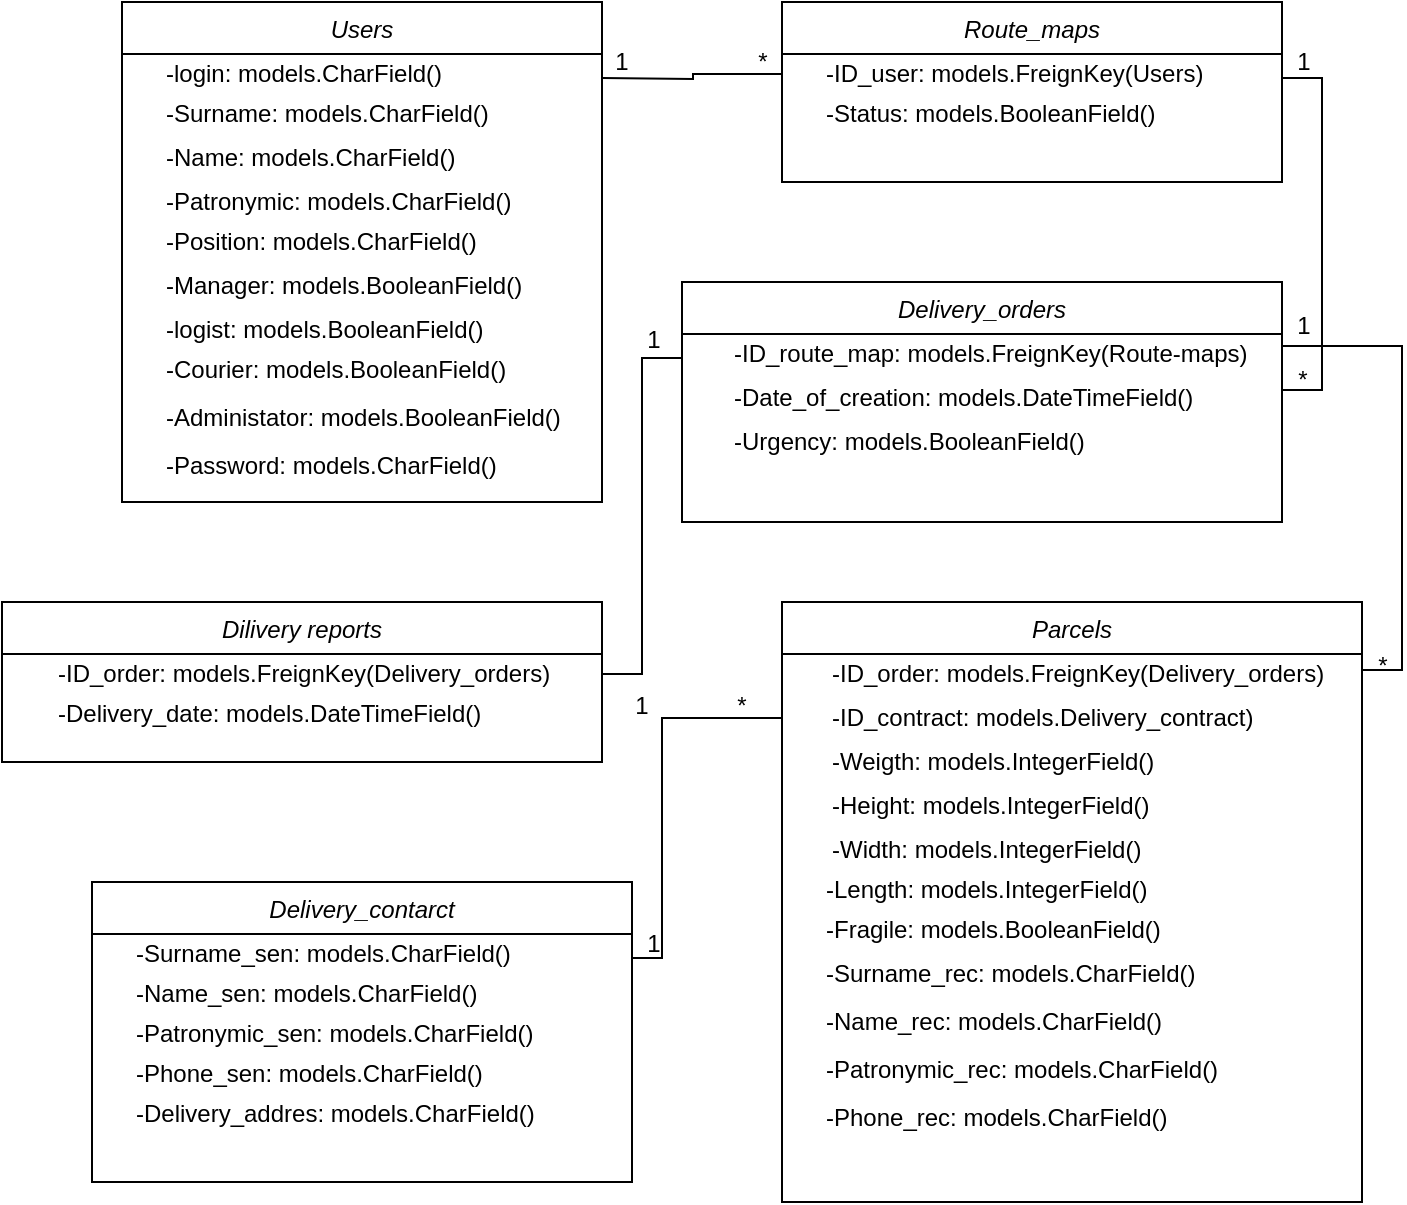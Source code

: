 <mxfile version="13.7.3" type="device"><diagram id="1WqQbCkuJ-TtJrcGDlxy" name="Страница 1"><mxGraphModel dx="780" dy="1173" grid="1" gridSize="10" guides="1" tooltips="1" connect="1" arrows="1" fold="1" page="1" pageScale="1" pageWidth="827" pageHeight="1169" math="0" shadow="0"><root><mxCell id="0"/><mxCell id="1" parent="0"/><mxCell id="WKfONwD25qAhMX3vJZG9-151" style="edgeStyle=orthogonalEdgeStyle;rounded=0;orthogonalLoop=1;jettySize=auto;html=1;entryX=0;entryY=0.5;entryDx=0;entryDy=0;endArrow=none;endFill=0;exitX=1;exitY=0.5;exitDx=0;exitDy=0;" edge="1" parent="1" target="WKfONwD25qAhMX3vJZG9-159"><mxGeometry relative="1" as="geometry"><mxPoint x="410" y="148" as="sourcePoint"/></mxGeometry></mxCell><mxCell id="WKfONwD25qAhMX3vJZG9-152" value="1" style="text;html=1;strokeColor=none;fillColor=none;align=center;verticalAlign=middle;whiteSpace=wrap;rounded=0;" vertex="1" parent="1"><mxGeometry x="400" y="130" width="40" height="20" as="geometry"/></mxCell><mxCell id="WKfONwD25qAhMX3vJZG9-153" value="*" style="text;html=1;align=center;verticalAlign=middle;resizable=0;points=[];autosize=1;" vertex="1" parent="1"><mxGeometry x="480" y="130" width="20" height="20" as="geometry"/></mxCell><mxCell id="WKfONwD25qAhMX3vJZG9-154" value="Route_maps" style="swimlane;fontStyle=2;align=center;verticalAlign=top;childLayout=stackLayout;horizontal=1;startSize=26;horizontalStack=0;resizeParent=1;resizeLast=0;collapsible=1;marginBottom=0;rounded=0;shadow=0;strokeWidth=1;" vertex="1" parent="1"><mxGeometry x="500" y="110" width="250" height="90" as="geometry"><mxRectangle x="230" y="140" width="160" height="26" as="alternateBounds"/></mxGeometry></mxCell><mxCell id="WKfONwD25qAhMX3vJZG9-155" value="" style="shape=table;html=1;whiteSpace=wrap;startSize=0;container=1;collapsible=0;childLayout=tableLayout;fillColor=none;align=left;strokeColor=none;" vertex="1" parent="WKfONwD25qAhMX3vJZG9-154"><mxGeometry y="26" width="250" height="40" as="geometry"/></mxCell><mxCell id="WKfONwD25qAhMX3vJZG9-159" value="" style="shape=partialRectangle;html=1;whiteSpace=wrap;collapsible=0;dropTarget=0;pointerEvents=0;fillColor=none;top=0;left=0;bottom=0;right=0;points=[[0,0.5],[1,0.5]];portConstraint=eastwest;" vertex="1" parent="WKfONwD25qAhMX3vJZG9-155"><mxGeometry width="250" height="20" as="geometry"/></mxCell><mxCell id="WKfONwD25qAhMX3vJZG9-160" value="" style="shape=partialRectangle;html=1;whiteSpace=wrap;connectable=0;overflow=hidden;fillColor=none;top=0;left=0;bottom=0;right=0;align=center;" vertex="1" parent="WKfONwD25qAhMX3vJZG9-159"><mxGeometry width="20" height="20" as="geometry"/></mxCell><mxCell id="WKfONwD25qAhMX3vJZG9-161" value="-ID_user: models.FreignKey(Users)" style="shape=partialRectangle;html=1;whiteSpace=wrap;connectable=0;overflow=hidden;fillColor=none;top=0;left=0;bottom=0;right=0;align=left;" vertex="1" parent="WKfONwD25qAhMX3vJZG9-159"><mxGeometry x="20" width="230" height="20" as="geometry"/></mxCell><mxCell id="WKfONwD25qAhMX3vJZG9-162" value="" style="shape=partialRectangle;html=1;whiteSpace=wrap;collapsible=0;dropTarget=0;pointerEvents=0;fillColor=none;top=0;left=0;bottom=0;right=0;points=[[0,0.5],[1,0.5]];portConstraint=eastwest;" vertex="1" parent="WKfONwD25qAhMX3vJZG9-155"><mxGeometry y="20" width="250" height="20" as="geometry"/></mxCell><mxCell id="WKfONwD25qAhMX3vJZG9-163" value="" style="shape=partialRectangle;html=1;whiteSpace=wrap;connectable=0;overflow=hidden;fillColor=none;top=0;left=0;bottom=0;right=0;" vertex="1" parent="WKfONwD25qAhMX3vJZG9-162"><mxGeometry width="20" height="20" as="geometry"/></mxCell><mxCell id="WKfONwD25qAhMX3vJZG9-164" value="-Status: models.BooleanField()" style="shape=partialRectangle;html=1;whiteSpace=wrap;connectable=0;overflow=hidden;fillColor=none;top=0;left=0;bottom=0;right=0;align=left;" vertex="1" parent="WKfONwD25qAhMX3vJZG9-162"><mxGeometry x="20" width="230" height="20" as="geometry"/></mxCell><mxCell id="WKfONwD25qAhMX3vJZG9-165" style="edgeStyle=orthogonalEdgeStyle;rounded=0;orthogonalLoop=1;jettySize=auto;html=1;entryX=1;entryY=0.5;entryDx=0;entryDy=0;endArrow=none;endFill=0;exitX=1;exitY=0.5;exitDx=0;exitDy=0;" edge="1" parent="1" source="WKfONwD25qAhMX3vJZG9-263"><mxGeometry relative="1" as="geometry"><mxPoint x="420" y="158" as="sourcePoint"/><mxPoint x="750" y="148" as="targetPoint"/><Array as="points"><mxPoint x="770" y="304"/><mxPoint x="770" y="148"/></Array></mxGeometry></mxCell><mxCell id="WKfONwD25qAhMX3vJZG9-166" value="1" style="text;html=1;strokeColor=none;fillColor=none;align=center;verticalAlign=middle;whiteSpace=wrap;rounded=0;" vertex="1" parent="1"><mxGeometry x="741" y="130" width="40" height="20" as="geometry"/></mxCell><mxCell id="WKfONwD25qAhMX3vJZG9-167" value="*" style="text;html=1;align=center;verticalAlign=middle;resizable=0;points=[];autosize=1;" vertex="1" parent="1"><mxGeometry x="750" y="289" width="20" height="20" as="geometry"/></mxCell><mxCell id="WKfONwD25qAhMX3vJZG9-168" value="Users" style="swimlane;fontStyle=2;align=center;verticalAlign=top;childLayout=stackLayout;horizontal=1;startSize=26;horizontalStack=0;resizeParent=1;resizeLast=0;collapsible=1;marginBottom=0;rounded=0;shadow=0;strokeWidth=1;" vertex="1" parent="1"><mxGeometry x="170" y="110" width="240" height="250" as="geometry"><mxRectangle x="230" y="140" width="160" height="26" as="alternateBounds"/></mxGeometry></mxCell><mxCell id="WKfONwD25qAhMX3vJZG9-169" value="" style="shape=table;html=1;whiteSpace=wrap;startSize=0;container=1;collapsible=0;childLayout=tableLayout;fillColor=none;align=left;strokeColor=none;" vertex="1" parent="WKfONwD25qAhMX3vJZG9-168"><mxGeometry y="26" width="240" height="40" as="geometry"/></mxCell><mxCell id="WKfONwD25qAhMX3vJZG9-173" value="" style="shape=partialRectangle;html=1;whiteSpace=wrap;collapsible=0;dropTarget=0;pointerEvents=0;fillColor=none;top=0;left=0;bottom=0;right=0;points=[[0,0.5],[1,0.5]];portConstraint=eastwest;" vertex="1" parent="WKfONwD25qAhMX3vJZG9-169"><mxGeometry width="240" height="20" as="geometry"/></mxCell><mxCell id="WKfONwD25qAhMX3vJZG9-174" value="" style="shape=partialRectangle;html=1;whiteSpace=wrap;connectable=0;overflow=hidden;fillColor=none;top=0;left=0;bottom=0;right=0;" vertex="1" parent="WKfONwD25qAhMX3vJZG9-173"><mxGeometry width="20" height="20" as="geometry"/></mxCell><mxCell id="WKfONwD25qAhMX3vJZG9-175" value="-login: models.CharField()" style="shape=partialRectangle;html=1;whiteSpace=wrap;connectable=0;overflow=hidden;fillColor=none;top=0;left=0;bottom=0;right=0;align=left;" vertex="1" parent="WKfONwD25qAhMX3vJZG9-173"><mxGeometry x="20" width="220" height="20" as="geometry"/></mxCell><mxCell id="WKfONwD25qAhMX3vJZG9-176" value="" style="shape=partialRectangle;html=1;whiteSpace=wrap;collapsible=0;dropTarget=0;pointerEvents=0;fillColor=none;top=0;left=0;bottom=0;right=0;points=[[0,0.5],[1,0.5]];portConstraint=eastwest;" vertex="1" parent="WKfONwD25qAhMX3vJZG9-169"><mxGeometry y="20" width="240" height="20" as="geometry"/></mxCell><mxCell id="WKfONwD25qAhMX3vJZG9-177" value="" style="shape=partialRectangle;html=1;whiteSpace=wrap;connectable=0;overflow=hidden;fillColor=none;top=0;left=0;bottom=0;right=0;" vertex="1" parent="WKfONwD25qAhMX3vJZG9-176"><mxGeometry width="20" height="20" as="geometry"/></mxCell><mxCell id="WKfONwD25qAhMX3vJZG9-178" value="-Surname: models.CharField()" style="shape=partialRectangle;html=1;whiteSpace=wrap;connectable=0;overflow=hidden;fillColor=none;top=0;left=0;bottom=0;right=0;align=left;" vertex="1" parent="WKfONwD25qAhMX3vJZG9-176"><mxGeometry x="20" width="220" height="20" as="geometry"/></mxCell><mxCell id="WKfONwD25qAhMX3vJZG9-179" value="" style="shape=table;html=1;whiteSpace=wrap;startSize=0;container=1;collapsible=0;childLayout=tableLayout;fillColor=none;align=left;strokeColor=none;" vertex="1" parent="WKfONwD25qAhMX3vJZG9-168"><mxGeometry y="66" width="240" height="64" as="geometry"/></mxCell><mxCell id="WKfONwD25qAhMX3vJZG9-180" value="" style="shape=partialRectangle;html=1;whiteSpace=wrap;collapsible=0;dropTarget=0;pointerEvents=0;fillColor=none;top=0;left=0;bottom=0;right=0;points=[[0,0.5],[1,0.5]];portConstraint=eastwest;" vertex="1" parent="WKfONwD25qAhMX3vJZG9-179"><mxGeometry width="240" height="24" as="geometry"/></mxCell><mxCell id="WKfONwD25qAhMX3vJZG9-181" value="" style="shape=partialRectangle;html=1;whiteSpace=wrap;connectable=0;overflow=hidden;fillColor=none;top=0;left=0;bottom=0;right=0;align=left;" vertex="1" parent="WKfONwD25qAhMX3vJZG9-180"><mxGeometry width="20" height="24" as="geometry"/></mxCell><mxCell id="WKfONwD25qAhMX3vJZG9-182" value="-Name: models.CharField()" style="shape=partialRectangle;html=1;whiteSpace=wrap;connectable=0;overflow=hidden;fillColor=none;top=0;left=0;bottom=0;right=0;align=left;" vertex="1" parent="WKfONwD25qAhMX3vJZG9-180"><mxGeometry x="20" width="220" height="24" as="geometry"/></mxCell><mxCell id="WKfONwD25qAhMX3vJZG9-183" value="" style="shape=partialRectangle;html=1;whiteSpace=wrap;collapsible=0;dropTarget=0;pointerEvents=0;fillColor=none;top=0;left=0;bottom=0;right=0;points=[[0,0.5],[1,0.5]];portConstraint=eastwest;" vertex="1" parent="WKfONwD25qAhMX3vJZG9-179"><mxGeometry y="24" width="240" height="20" as="geometry"/></mxCell><mxCell id="WKfONwD25qAhMX3vJZG9-184" value="" style="shape=partialRectangle;html=1;whiteSpace=wrap;connectable=0;overflow=hidden;fillColor=none;top=0;left=0;bottom=0;right=0;" vertex="1" parent="WKfONwD25qAhMX3vJZG9-183"><mxGeometry width="20" height="20" as="geometry"/></mxCell><mxCell id="WKfONwD25qAhMX3vJZG9-185" value="-Patronymic: models.CharField()" style="shape=partialRectangle;html=1;whiteSpace=wrap;connectable=0;overflow=hidden;fillColor=none;top=0;left=0;bottom=0;right=0;align=left;" vertex="1" parent="WKfONwD25qAhMX3vJZG9-183"><mxGeometry x="20" width="220" height="20" as="geometry"/></mxCell><mxCell id="WKfONwD25qAhMX3vJZG9-186" value="" style="shape=partialRectangle;html=1;whiteSpace=wrap;collapsible=0;dropTarget=0;pointerEvents=0;fillColor=none;top=0;left=0;bottom=0;right=0;points=[[0,0.5],[1,0.5]];portConstraint=eastwest;" vertex="1" parent="WKfONwD25qAhMX3vJZG9-179"><mxGeometry y="44" width="240" height="20" as="geometry"/></mxCell><mxCell id="WKfONwD25qAhMX3vJZG9-187" value="" style="shape=partialRectangle;html=1;whiteSpace=wrap;connectable=0;overflow=hidden;fillColor=none;top=0;left=0;bottom=0;right=0;" vertex="1" parent="WKfONwD25qAhMX3vJZG9-186"><mxGeometry width="20" height="20" as="geometry"/></mxCell><mxCell id="WKfONwD25qAhMX3vJZG9-188" value="-Position: models.CharField()" style="shape=partialRectangle;html=1;whiteSpace=wrap;connectable=0;overflow=hidden;fillColor=none;top=0;left=0;bottom=0;right=0;align=left;" vertex="1" parent="WKfONwD25qAhMX3vJZG9-186"><mxGeometry x="20" width="220" height="20" as="geometry"/></mxCell><mxCell id="WKfONwD25qAhMX3vJZG9-189" value="" style="shape=table;html=1;whiteSpace=wrap;startSize=0;container=1;collapsible=0;childLayout=tableLayout;fillColor=none;align=left;strokeColor=none;" vertex="1" parent="WKfONwD25qAhMX3vJZG9-168"><mxGeometry y="130" width="240" height="64" as="geometry"/></mxCell><mxCell id="WKfONwD25qAhMX3vJZG9-190" value="" style="shape=partialRectangle;html=1;whiteSpace=wrap;collapsible=0;dropTarget=0;pointerEvents=0;fillColor=none;top=0;left=0;bottom=0;right=0;points=[[0,0.5],[1,0.5]];portConstraint=eastwest;" vertex="1" parent="WKfONwD25qAhMX3vJZG9-189"><mxGeometry width="240" height="24" as="geometry"/></mxCell><mxCell id="WKfONwD25qAhMX3vJZG9-191" value="" style="shape=partialRectangle;html=1;whiteSpace=wrap;connectable=0;overflow=hidden;fillColor=none;top=0;left=0;bottom=0;right=0;align=left;" vertex="1" parent="WKfONwD25qAhMX3vJZG9-190"><mxGeometry width="20" height="24" as="geometry"/></mxCell><mxCell id="WKfONwD25qAhMX3vJZG9-192" value="-Manager: models.BooleanField()" style="shape=partialRectangle;html=1;whiteSpace=wrap;connectable=0;overflow=hidden;fillColor=none;top=0;left=0;bottom=0;right=0;align=left;" vertex="1" parent="WKfONwD25qAhMX3vJZG9-190"><mxGeometry x="20" width="220" height="24" as="geometry"/></mxCell><mxCell id="WKfONwD25qAhMX3vJZG9-193" value="" style="shape=partialRectangle;html=1;whiteSpace=wrap;collapsible=0;dropTarget=0;pointerEvents=0;fillColor=none;top=0;left=0;bottom=0;right=0;points=[[0,0.5],[1,0.5]];portConstraint=eastwest;" vertex="1" parent="WKfONwD25qAhMX3vJZG9-189"><mxGeometry y="24" width="240" height="20" as="geometry"/></mxCell><mxCell id="WKfONwD25qAhMX3vJZG9-194" value="" style="shape=partialRectangle;html=1;whiteSpace=wrap;connectable=0;overflow=hidden;fillColor=none;top=0;left=0;bottom=0;right=0;" vertex="1" parent="WKfONwD25qAhMX3vJZG9-193"><mxGeometry width="20" height="20" as="geometry"/></mxCell><mxCell id="WKfONwD25qAhMX3vJZG9-195" value="-logist: models.BooleanField()" style="shape=partialRectangle;html=1;whiteSpace=wrap;connectable=0;overflow=hidden;fillColor=none;top=0;left=0;bottom=0;right=0;align=left;" vertex="1" parent="WKfONwD25qAhMX3vJZG9-193"><mxGeometry x="20" width="220" height="20" as="geometry"/></mxCell><mxCell id="WKfONwD25qAhMX3vJZG9-196" value="" style="shape=partialRectangle;html=1;whiteSpace=wrap;collapsible=0;dropTarget=0;pointerEvents=0;fillColor=none;top=0;left=0;bottom=0;right=0;points=[[0,0.5],[1,0.5]];portConstraint=eastwest;" vertex="1" parent="WKfONwD25qAhMX3vJZG9-189"><mxGeometry y="44" width="240" height="20" as="geometry"/></mxCell><mxCell id="WKfONwD25qAhMX3vJZG9-197" value="" style="shape=partialRectangle;html=1;whiteSpace=wrap;connectable=0;overflow=hidden;fillColor=none;top=0;left=0;bottom=0;right=0;" vertex="1" parent="WKfONwD25qAhMX3vJZG9-196"><mxGeometry width="20" height="20" as="geometry"/></mxCell><mxCell id="WKfONwD25qAhMX3vJZG9-198" value="-Courier: models.BooleanField()" style="shape=partialRectangle;html=1;whiteSpace=wrap;connectable=0;overflow=hidden;fillColor=none;top=0;left=0;bottom=0;right=0;align=left;" vertex="1" parent="WKfONwD25qAhMX3vJZG9-196"><mxGeometry x="20" width="220" height="20" as="geometry"/></mxCell><mxCell id="WKfONwD25qAhMX3vJZG9-199" value="" style="shape=table;html=1;whiteSpace=wrap;startSize=0;container=1;collapsible=0;childLayout=tableLayout;fillColor=none;align=left;strokeColor=none;" vertex="1" parent="WKfONwD25qAhMX3vJZG9-168"><mxGeometry y="194" width="240" height="46" as="geometry"/></mxCell><mxCell id="WKfONwD25qAhMX3vJZG9-200" value="" style="shape=partialRectangle;html=1;whiteSpace=wrap;collapsible=0;dropTarget=0;pointerEvents=0;fillColor=none;top=0;left=0;bottom=0;right=0;points=[[0,0.5],[1,0.5]];portConstraint=eastwest;" vertex="1" parent="WKfONwD25qAhMX3vJZG9-199"><mxGeometry width="240" height="28" as="geometry"/></mxCell><mxCell id="WKfONwD25qAhMX3vJZG9-201" value="" style="shape=partialRectangle;html=1;whiteSpace=wrap;connectable=0;overflow=hidden;fillColor=none;top=0;left=0;bottom=0;right=0;align=left;" vertex="1" parent="WKfONwD25qAhMX3vJZG9-200"><mxGeometry width="20" height="28" as="geometry"/></mxCell><mxCell id="WKfONwD25qAhMX3vJZG9-202" value="-Administator: models.BooleanField()" style="shape=partialRectangle;html=1;whiteSpace=wrap;connectable=0;overflow=hidden;fillColor=none;top=0;left=0;bottom=0;right=0;align=left;" vertex="1" parent="WKfONwD25qAhMX3vJZG9-200"><mxGeometry x="20" width="220" height="28" as="geometry"/></mxCell><mxCell id="WKfONwD25qAhMX3vJZG9-203" value="" style="shape=partialRectangle;html=1;whiteSpace=wrap;collapsible=0;dropTarget=0;pointerEvents=0;fillColor=none;top=0;left=0;bottom=0;right=0;points=[[0,0.5],[1,0.5]];portConstraint=eastwest;" vertex="1" parent="WKfONwD25qAhMX3vJZG9-199"><mxGeometry y="28" width="240" height="18" as="geometry"/></mxCell><mxCell id="WKfONwD25qAhMX3vJZG9-204" value="" style="shape=partialRectangle;html=1;whiteSpace=wrap;connectable=0;overflow=hidden;fillColor=none;top=0;left=0;bottom=0;right=0;" vertex="1" parent="WKfONwD25qAhMX3vJZG9-203"><mxGeometry width="20" height="18" as="geometry"/></mxCell><mxCell id="WKfONwD25qAhMX3vJZG9-205" value="-Password: models.CharField()" style="shape=partialRectangle;html=1;whiteSpace=wrap;connectable=0;overflow=hidden;fillColor=none;top=0;left=0;bottom=0;right=0;align=left;" vertex="1" parent="WKfONwD25qAhMX3vJZG9-203"><mxGeometry x="20" width="220" height="18" as="geometry"/></mxCell><mxCell id="WKfONwD25qAhMX3vJZG9-206" value="Dilivery reports" style="swimlane;fontStyle=2;align=center;verticalAlign=top;childLayout=stackLayout;horizontal=1;startSize=26;horizontalStack=0;resizeParent=1;resizeLast=0;collapsible=1;marginBottom=0;rounded=0;shadow=0;strokeWidth=1;" vertex="1" parent="1"><mxGeometry x="110" y="410" width="300" height="80" as="geometry"><mxRectangle x="230" y="140" width="160" height="26" as="alternateBounds"/></mxGeometry></mxCell><mxCell id="WKfONwD25qAhMX3vJZG9-207" value="" style="shape=table;html=1;whiteSpace=wrap;startSize=0;container=1;collapsible=0;childLayout=tableLayout;fillColor=none;align=left;strokeColor=none;" vertex="1" parent="WKfONwD25qAhMX3vJZG9-206"><mxGeometry y="26" width="300" height="40" as="geometry"/></mxCell><mxCell id="WKfONwD25qAhMX3vJZG9-211" value="" style="shape=partialRectangle;html=1;whiteSpace=wrap;collapsible=0;dropTarget=0;pointerEvents=0;fillColor=none;top=0;left=0;bottom=0;right=0;points=[[0,0.5],[1,0.5]];portConstraint=eastwest;" vertex="1" parent="WKfONwD25qAhMX3vJZG9-207"><mxGeometry width="300" height="20" as="geometry"/></mxCell><mxCell id="WKfONwD25qAhMX3vJZG9-212" value="" style="shape=partialRectangle;html=1;whiteSpace=wrap;connectable=0;overflow=hidden;fillColor=none;top=0;left=0;bottom=0;right=0;align=center;" vertex="1" parent="WKfONwD25qAhMX3vJZG9-211"><mxGeometry width="26" height="20" as="geometry"/></mxCell><mxCell id="WKfONwD25qAhMX3vJZG9-213" value="-ID_order: models.FreignKey(Delivery_orders)" style="shape=partialRectangle;html=1;whiteSpace=wrap;connectable=0;overflow=hidden;fillColor=none;top=0;left=0;bottom=0;right=0;align=left;" vertex="1" parent="WKfONwD25qAhMX3vJZG9-211"><mxGeometry x="26" width="274" height="20" as="geometry"/></mxCell><mxCell id="WKfONwD25qAhMX3vJZG9-214" value="" style="shape=partialRectangle;html=1;whiteSpace=wrap;collapsible=0;dropTarget=0;pointerEvents=0;fillColor=none;top=0;left=0;bottom=0;right=0;points=[[0,0.5],[1,0.5]];portConstraint=eastwest;" vertex="1" parent="WKfONwD25qAhMX3vJZG9-207"><mxGeometry y="20" width="300" height="20" as="geometry"/></mxCell><mxCell id="WKfONwD25qAhMX3vJZG9-215" value="" style="shape=partialRectangle;html=1;whiteSpace=wrap;connectable=0;overflow=hidden;fillColor=none;top=0;left=0;bottom=0;right=0;" vertex="1" parent="WKfONwD25qAhMX3vJZG9-214"><mxGeometry width="26" height="20" as="geometry"/></mxCell><mxCell id="WKfONwD25qAhMX3vJZG9-216" value="-Delivery_date: models.DateTimeField()" style="shape=partialRectangle;html=1;whiteSpace=wrap;connectable=0;overflow=hidden;fillColor=none;top=0;left=0;bottom=0;right=0;align=left;" vertex="1" parent="WKfONwD25qAhMX3vJZG9-214"><mxGeometry x="26" width="274" height="20" as="geometry"/></mxCell><mxCell id="WKfONwD25qAhMX3vJZG9-217" style="edgeStyle=orthogonalEdgeStyle;rounded=0;orthogonalLoop=1;jettySize=auto;html=1;entryX=0;entryY=0.5;entryDx=0;entryDy=0;endArrow=none;endFill=0;exitX=1;exitY=0.5;exitDx=0;exitDy=0;" edge="1" parent="1" source="WKfONwD25qAhMX3vJZG9-211" target="WKfONwD25qAhMX3vJZG9-263"><mxGeometry relative="1" as="geometry"><mxPoint x="420" y="158" as="sourcePoint"/><mxPoint x="500" y="288" as="targetPoint"/><Array as="points"><mxPoint x="430" y="446"/><mxPoint x="430" y="288"/><mxPoint x="450" y="288"/></Array></mxGeometry></mxCell><mxCell id="WKfONwD25qAhMX3vJZG9-218" value="1" style="text;html=1;strokeColor=none;fillColor=none;align=center;verticalAlign=middle;whiteSpace=wrap;rounded=0;" vertex="1" parent="1"><mxGeometry x="410" y="452" width="40" height="20" as="geometry"/></mxCell><mxCell id="WKfONwD25qAhMX3vJZG9-219" value="*" style="text;html=1;strokeColor=none;fillColor=none;align=center;verticalAlign=middle;whiteSpace=wrap;rounded=0;" vertex="1" parent="1"><mxGeometry x="460" y="452" width="40" height="20" as="geometry"/></mxCell><mxCell id="WKfONwD25qAhMX3vJZG9-220" value="Parcels" style="swimlane;fontStyle=2;align=center;verticalAlign=top;childLayout=stackLayout;horizontal=1;startSize=26;horizontalStack=0;resizeParent=1;resizeLast=0;collapsible=1;marginBottom=0;rounded=0;shadow=0;strokeWidth=1;" vertex="1" parent="1"><mxGeometry x="500" y="410" width="290" height="300" as="geometry"><mxRectangle x="230" y="140" width="160" height="26" as="alternateBounds"/></mxGeometry></mxCell><mxCell id="WKfONwD25qAhMX3vJZG9-221" value="" style="shape=table;html=1;whiteSpace=wrap;startSize=0;container=1;collapsible=0;childLayout=tableLayout;fillColor=none;align=left;strokeColor=none;" vertex="1" parent="WKfONwD25qAhMX3vJZG9-220"><mxGeometry y="26" width="290" height="108" as="geometry"/></mxCell><mxCell id="WKfONwD25qAhMX3vJZG9-225" value="" style="shape=partialRectangle;html=1;whiteSpace=wrap;collapsible=0;dropTarget=0;pointerEvents=0;fillColor=none;top=0;left=0;bottom=0;right=0;points=[[0,0.5],[1,0.5]];portConstraint=eastwest;" vertex="1" parent="WKfONwD25qAhMX3vJZG9-221"><mxGeometry width="290" height="20" as="geometry"/></mxCell><mxCell id="WKfONwD25qAhMX3vJZG9-226" value="" style="shape=partialRectangle;html=1;whiteSpace=wrap;connectable=0;overflow=hidden;fillColor=none;top=0;left=0;bottom=0;right=0;align=center;" vertex="1" parent="WKfONwD25qAhMX3vJZG9-225"><mxGeometry width="23" height="20" as="geometry"/></mxCell><mxCell id="WKfONwD25qAhMX3vJZG9-227" value="-ID_order: models.FreignKey(Delivery_orders)" style="shape=partialRectangle;html=1;whiteSpace=wrap;connectable=0;overflow=hidden;fillColor=none;top=0;left=0;bottom=0;right=0;align=left;" vertex="1" parent="WKfONwD25qAhMX3vJZG9-225"><mxGeometry x="23" width="267" height="20" as="geometry"/></mxCell><mxCell id="WKfONwD25qAhMX3vJZG9-228" value="" style="shape=partialRectangle;html=1;whiteSpace=wrap;collapsible=0;dropTarget=0;pointerEvents=0;fillColor=none;top=0;left=0;bottom=0;right=0;points=[[0,0.5],[1,0.5]];portConstraint=eastwest;" vertex="1" parent="WKfONwD25qAhMX3vJZG9-221"><mxGeometry y="20" width="290" height="24" as="geometry"/></mxCell><mxCell id="WKfONwD25qAhMX3vJZG9-229" value="" style="shape=partialRectangle;html=1;whiteSpace=wrap;connectable=0;overflow=hidden;fillColor=none;top=0;left=0;bottom=0;right=0;align=center;" vertex="1" parent="WKfONwD25qAhMX3vJZG9-228"><mxGeometry width="23" height="24" as="geometry"/></mxCell><mxCell id="WKfONwD25qAhMX3vJZG9-230" value="-ID_contract: models.Delivery_contract)" style="shape=partialRectangle;html=1;whiteSpace=wrap;connectable=0;overflow=hidden;fillColor=none;top=0;left=0;bottom=0;right=0;align=left;" vertex="1" parent="WKfONwD25qAhMX3vJZG9-228"><mxGeometry x="23" width="267" height="24" as="geometry"/></mxCell><mxCell id="WKfONwD25qAhMX3vJZG9-231" value="" style="shape=partialRectangle;html=1;whiteSpace=wrap;collapsible=0;dropTarget=0;pointerEvents=0;fillColor=none;top=0;left=0;bottom=0;right=0;points=[[0,0.5],[1,0.5]];portConstraint=eastwest;" vertex="1" parent="WKfONwD25qAhMX3vJZG9-221"><mxGeometry y="44" width="290" height="20" as="geometry"/></mxCell><mxCell id="WKfONwD25qAhMX3vJZG9-232" value="" style="shape=partialRectangle;html=1;whiteSpace=wrap;connectable=0;overflow=hidden;fillColor=none;top=0;left=0;bottom=0;right=0;align=left;" vertex="1" parent="WKfONwD25qAhMX3vJZG9-231"><mxGeometry width="23" height="20" as="geometry"/></mxCell><mxCell id="WKfONwD25qAhMX3vJZG9-233" value="-Weigth: models.IntegerField()" style="shape=partialRectangle;html=1;whiteSpace=wrap;connectable=0;overflow=hidden;fillColor=none;top=0;left=0;bottom=0;right=0;align=left;" vertex="1" parent="WKfONwD25qAhMX3vJZG9-231"><mxGeometry x="23" width="267" height="20" as="geometry"/></mxCell><mxCell id="WKfONwD25qAhMX3vJZG9-234" value="" style="shape=partialRectangle;html=1;whiteSpace=wrap;collapsible=0;dropTarget=0;pointerEvents=0;fillColor=none;top=0;left=0;bottom=0;right=0;points=[[0,0.5],[1,0.5]];portConstraint=eastwest;" vertex="1" parent="WKfONwD25qAhMX3vJZG9-221"><mxGeometry y="64" width="290" height="24" as="geometry"/></mxCell><mxCell id="WKfONwD25qAhMX3vJZG9-235" value="" style="shape=partialRectangle;html=1;whiteSpace=wrap;connectable=0;overflow=hidden;fillColor=none;top=0;left=0;bottom=0;right=0;align=left;" vertex="1" parent="WKfONwD25qAhMX3vJZG9-234"><mxGeometry width="23" height="24" as="geometry"/></mxCell><mxCell id="WKfONwD25qAhMX3vJZG9-236" value="-Height: models.IntegerField()" style="shape=partialRectangle;html=1;whiteSpace=wrap;connectable=0;overflow=hidden;fillColor=none;top=0;left=0;bottom=0;right=0;align=left;" vertex="1" parent="WKfONwD25qAhMX3vJZG9-234"><mxGeometry x="23" width="267" height="24" as="geometry"/></mxCell><mxCell id="WKfONwD25qAhMX3vJZG9-237" value="" style="shape=partialRectangle;html=1;whiteSpace=wrap;collapsible=0;dropTarget=0;pointerEvents=0;fillColor=none;top=0;left=0;bottom=0;right=0;points=[[0,0.5],[1,0.5]];portConstraint=eastwest;" vertex="1" parent="WKfONwD25qAhMX3vJZG9-221"><mxGeometry y="88" width="290" height="20" as="geometry"/></mxCell><mxCell id="WKfONwD25qAhMX3vJZG9-238" value="" style="shape=partialRectangle;html=1;whiteSpace=wrap;connectable=0;overflow=hidden;fillColor=none;top=0;left=0;bottom=0;right=0;" vertex="1" parent="WKfONwD25qAhMX3vJZG9-237"><mxGeometry width="23" height="20" as="geometry"/></mxCell><mxCell id="WKfONwD25qAhMX3vJZG9-239" value="-Width: models.IntegerField()" style="shape=partialRectangle;html=1;whiteSpace=wrap;connectable=0;overflow=hidden;fillColor=none;top=0;left=0;bottom=0;right=0;align=left;" vertex="1" parent="WKfONwD25qAhMX3vJZG9-237"><mxGeometry x="23" width="267" height="20" as="geometry"/></mxCell><mxCell id="WKfONwD25qAhMX3vJZG9-240" value="" style="shape=partialRectangle;html=1;whiteSpace=wrap;collapsible=0;dropTarget=0;pointerEvents=0;fillColor=none;top=0;left=0;bottom=0;right=0;points=[[0,0.5],[1,0.5]];portConstraint=eastwest;" vertex="1" parent="WKfONwD25qAhMX3vJZG9-220"><mxGeometry y="134" width="290" height="20" as="geometry"/></mxCell><mxCell id="WKfONwD25qAhMX3vJZG9-241" value="" style="shape=partialRectangle;html=1;whiteSpace=wrap;connectable=0;overflow=hidden;fillColor=none;top=0;left=0;bottom=0;right=0;" vertex="1" parent="WKfONwD25qAhMX3vJZG9-240"><mxGeometry width="77" height="20" as="geometry"/></mxCell><mxCell id="WKfONwD25qAhMX3vJZG9-242" value="-Length: models.IntegerField()" style="shape=partialRectangle;html=1;whiteSpace=wrap;connectable=0;overflow=hidden;fillColor=none;top=0;left=0;bottom=0;right=0;align=left;" vertex="1" parent="WKfONwD25qAhMX3vJZG9-240"><mxGeometry x="20" width="230" height="20" as="geometry"/></mxCell><mxCell id="WKfONwD25qAhMX3vJZG9-243" value="" style="shape=partialRectangle;html=1;whiteSpace=wrap;collapsible=0;dropTarget=0;pointerEvents=0;fillColor=none;top=0;left=0;bottom=0;right=0;points=[[0,0.5],[1,0.5]];portConstraint=eastwest;" vertex="1" parent="WKfONwD25qAhMX3vJZG9-220"><mxGeometry y="154" width="290" height="20" as="geometry"/></mxCell><mxCell id="WKfONwD25qAhMX3vJZG9-244" value="" style="shape=partialRectangle;html=1;whiteSpace=wrap;connectable=0;overflow=hidden;fillColor=none;top=0;left=0;bottom=0;right=0;" vertex="1" parent="WKfONwD25qAhMX3vJZG9-243"><mxGeometry width="77" height="20" as="geometry"/></mxCell><mxCell id="WKfONwD25qAhMX3vJZG9-245" value="-Fragile: models.BooleanField()" style="shape=partialRectangle;html=1;whiteSpace=wrap;connectable=0;overflow=hidden;fillColor=none;top=0;left=0;bottom=0;right=0;align=left;" vertex="1" parent="WKfONwD25qAhMX3vJZG9-243"><mxGeometry x="20" width="230" height="20" as="geometry"/></mxCell><mxCell id="WKfONwD25qAhMX3vJZG9-246" value="" style="shape=partialRectangle;html=1;whiteSpace=wrap;collapsible=0;dropTarget=0;pointerEvents=0;fillColor=none;top=0;left=0;bottom=0;right=0;points=[[0,0.5],[1,0.5]];portConstraint=eastwest;" vertex="1" parent="WKfONwD25qAhMX3vJZG9-220"><mxGeometry y="174" width="290" height="24" as="geometry"/></mxCell><mxCell id="WKfONwD25qAhMX3vJZG9-247" value="" style="shape=partialRectangle;html=1;whiteSpace=wrap;connectable=0;overflow=hidden;fillColor=none;top=0;left=0;bottom=0;right=0;align=left;" vertex="1" parent="WKfONwD25qAhMX3vJZG9-246"><mxGeometry width="77" height="24" as="geometry"/></mxCell><mxCell id="WKfONwD25qAhMX3vJZG9-248" value="-Surname_rec: models.CharField()" style="shape=partialRectangle;html=1;whiteSpace=wrap;connectable=0;overflow=hidden;fillColor=none;top=0;left=0;bottom=0;right=0;align=left;" vertex="1" parent="WKfONwD25qAhMX3vJZG9-246"><mxGeometry x="20" width="230" height="24" as="geometry"/></mxCell><mxCell id="WKfONwD25qAhMX3vJZG9-249" value="" style="shape=partialRectangle;html=1;whiteSpace=wrap;collapsible=0;dropTarget=0;pointerEvents=0;fillColor=none;top=0;left=0;bottom=0;right=0;points=[[0,0.5],[1,0.5]];portConstraint=eastwest;" vertex="1" parent="WKfONwD25qAhMX3vJZG9-220"><mxGeometry y="198" width="290" height="24" as="geometry"/></mxCell><mxCell id="WKfONwD25qAhMX3vJZG9-250" value="" style="shape=partialRectangle;html=1;whiteSpace=wrap;connectable=0;overflow=hidden;fillColor=none;top=0;left=0;bottom=0;right=0;align=left;" vertex="1" parent="WKfONwD25qAhMX3vJZG9-249"><mxGeometry width="77" height="24" as="geometry"/></mxCell><mxCell id="WKfONwD25qAhMX3vJZG9-251" value="-Name_rec: models.CharField()" style="shape=partialRectangle;html=1;whiteSpace=wrap;connectable=0;overflow=hidden;fillColor=none;top=0;left=0;bottom=0;right=0;align=left;" vertex="1" parent="WKfONwD25qAhMX3vJZG9-249"><mxGeometry x="20" width="230" height="24" as="geometry"/></mxCell><mxCell id="WKfONwD25qAhMX3vJZG9-252" value="" style="shape=partialRectangle;html=1;whiteSpace=wrap;collapsible=0;dropTarget=0;pointerEvents=0;fillColor=none;top=0;left=0;bottom=0;right=0;points=[[0,0.5],[1,0.5]];portConstraint=eastwest;" vertex="1" parent="WKfONwD25qAhMX3vJZG9-220"><mxGeometry y="222" width="290" height="24" as="geometry"/></mxCell><mxCell id="WKfONwD25qAhMX3vJZG9-253" value="" style="shape=partialRectangle;html=1;whiteSpace=wrap;connectable=0;overflow=hidden;fillColor=none;top=0;left=0;bottom=0;right=0;align=left;" vertex="1" parent="WKfONwD25qAhMX3vJZG9-252"><mxGeometry width="77" height="24" as="geometry"/></mxCell><mxCell id="WKfONwD25qAhMX3vJZG9-254" value="-Patronymic_rec: models.CharField()" style="shape=partialRectangle;html=1;whiteSpace=wrap;connectable=0;overflow=hidden;fillColor=none;top=0;left=0;bottom=0;right=0;align=left;" vertex="1" parent="WKfONwD25qAhMX3vJZG9-252"><mxGeometry x="20" width="230" height="24" as="geometry"/></mxCell><mxCell id="WKfONwD25qAhMX3vJZG9-255" value="" style="shape=partialRectangle;html=1;whiteSpace=wrap;collapsible=0;dropTarget=0;pointerEvents=0;fillColor=none;top=0;left=0;bottom=0;right=0;points=[[0,0.5],[1,0.5]];portConstraint=eastwest;" vertex="1" parent="WKfONwD25qAhMX3vJZG9-220"><mxGeometry y="246" width="290" height="24" as="geometry"/></mxCell><mxCell id="WKfONwD25qAhMX3vJZG9-256" value="" style="shape=partialRectangle;html=1;whiteSpace=wrap;connectable=0;overflow=hidden;fillColor=none;top=0;left=0;bottom=0;right=0;align=left;" vertex="1" parent="WKfONwD25qAhMX3vJZG9-255"><mxGeometry width="77" height="24" as="geometry"/></mxCell><mxCell id="WKfONwD25qAhMX3vJZG9-257" value="-Phone_rec: models.CharField()" style="shape=partialRectangle;html=1;whiteSpace=wrap;connectable=0;overflow=hidden;fillColor=none;top=0;left=0;bottom=0;right=0;align=left;" vertex="1" parent="WKfONwD25qAhMX3vJZG9-255"><mxGeometry x="20" width="230" height="24" as="geometry"/></mxCell><mxCell id="WKfONwD25qAhMX3vJZG9-258" value="Delivery_orders" style="swimlane;fontStyle=2;align=center;verticalAlign=top;childLayout=stackLayout;horizontal=1;startSize=26;horizontalStack=0;resizeParent=1;resizeLast=0;collapsible=1;marginBottom=0;rounded=0;shadow=0;strokeWidth=1;" vertex="1" parent="1"><mxGeometry x="450" y="250" width="300" height="120" as="geometry"><mxRectangle x="230" y="140" width="160" height="26" as="alternateBounds"/></mxGeometry></mxCell><mxCell id="WKfONwD25qAhMX3vJZG9-259" value="" style="shape=table;html=1;whiteSpace=wrap;startSize=0;container=1;collapsible=0;childLayout=tableLayout;fillColor=none;align=left;strokeColor=none;" vertex="1" parent="WKfONwD25qAhMX3vJZG9-258"><mxGeometry y="26" width="300" height="64" as="geometry"/></mxCell><mxCell id="WKfONwD25qAhMX3vJZG9-263" value="" style="shape=partialRectangle;html=1;whiteSpace=wrap;collapsible=0;dropTarget=0;pointerEvents=0;fillColor=none;top=0;left=0;bottom=0;right=0;points=[[0,0.5],[1,0.5]];portConstraint=eastwest;" vertex="1" parent="WKfONwD25qAhMX3vJZG9-259"><mxGeometry width="300" height="20" as="geometry"/></mxCell><mxCell id="WKfONwD25qAhMX3vJZG9-264" value="" style="shape=partialRectangle;html=1;whiteSpace=wrap;connectable=0;overflow=hidden;fillColor=none;top=0;left=0;bottom=0;right=0;align=center;" vertex="1" parent="WKfONwD25qAhMX3vJZG9-263"><mxGeometry width="24" height="20" as="geometry"/></mxCell><mxCell id="WKfONwD25qAhMX3vJZG9-265" value="-ID_route_map: models.FreignKey(Route-maps)" style="shape=partialRectangle;html=1;whiteSpace=wrap;connectable=0;overflow=hidden;fillColor=none;top=0;left=0;bottom=0;right=0;align=left;" vertex="1" parent="WKfONwD25qAhMX3vJZG9-263"><mxGeometry x="24" width="276" height="20" as="geometry"/></mxCell><mxCell id="WKfONwD25qAhMX3vJZG9-266" value="" style="shape=partialRectangle;html=1;whiteSpace=wrap;collapsible=0;dropTarget=0;pointerEvents=0;fillColor=none;top=0;left=0;bottom=0;right=0;points=[[0,0.5],[1,0.5]];portConstraint=eastwest;" vertex="1" parent="WKfONwD25qAhMX3vJZG9-259"><mxGeometry y="20" width="300" height="24" as="geometry"/></mxCell><mxCell id="WKfONwD25qAhMX3vJZG9-267" value="" style="shape=partialRectangle;html=1;whiteSpace=wrap;connectable=0;overflow=hidden;fillColor=none;top=0;left=0;bottom=0;right=0;align=left;" vertex="1" parent="WKfONwD25qAhMX3vJZG9-266"><mxGeometry width="24" height="24" as="geometry"/></mxCell><mxCell id="WKfONwD25qAhMX3vJZG9-268" value="-Date_of_creation: models.DateTimeField()" style="shape=partialRectangle;html=1;whiteSpace=wrap;connectable=0;overflow=hidden;fillColor=none;top=0;left=0;bottom=0;right=0;align=left;" vertex="1" parent="WKfONwD25qAhMX3vJZG9-266"><mxGeometry x="24" width="276" height="24" as="geometry"/></mxCell><mxCell id="WKfONwD25qAhMX3vJZG9-269" value="" style="shape=partialRectangle;html=1;whiteSpace=wrap;collapsible=0;dropTarget=0;pointerEvents=0;fillColor=none;top=0;left=0;bottom=0;right=0;points=[[0,0.5],[1,0.5]];portConstraint=eastwest;" vertex="1" parent="WKfONwD25qAhMX3vJZG9-259"><mxGeometry y="44" width="300" height="20" as="geometry"/></mxCell><mxCell id="WKfONwD25qAhMX3vJZG9-270" value="" style="shape=partialRectangle;html=1;whiteSpace=wrap;connectable=0;overflow=hidden;fillColor=none;top=0;left=0;bottom=0;right=0;" vertex="1" parent="WKfONwD25qAhMX3vJZG9-269"><mxGeometry width="24" height="20" as="geometry"/></mxCell><mxCell id="WKfONwD25qAhMX3vJZG9-271" value="-Urgency: models.BooleanField()" style="shape=partialRectangle;html=1;whiteSpace=wrap;connectable=0;overflow=hidden;fillColor=none;top=0;left=0;bottom=0;right=0;align=left;" vertex="1" parent="WKfONwD25qAhMX3vJZG9-269"><mxGeometry x="24" width="276" height="20" as="geometry"/></mxCell><mxCell id="WKfONwD25qAhMX3vJZG9-272" style="edgeStyle=orthogonalEdgeStyle;rounded=0;orthogonalLoop=1;jettySize=auto;html=1;entryX=1;entryY=0.5;entryDx=0;entryDy=0;endArrow=none;endFill=0;" edge="1" parent="1"><mxGeometry relative="1" as="geometry"><mxPoint x="790" y="444" as="sourcePoint"/><mxPoint x="750" y="282" as="targetPoint"/><Array as="points"><mxPoint x="810" y="444"/><mxPoint x="810" y="282"/></Array></mxGeometry></mxCell><mxCell id="WKfONwD25qAhMX3vJZG9-273" value="1" style="text;html=1;strokeColor=none;fillColor=none;align=center;verticalAlign=middle;whiteSpace=wrap;rounded=0;" vertex="1" parent="1"><mxGeometry x="741" y="262" width="40" height="20" as="geometry"/></mxCell><mxCell id="WKfONwD25qAhMX3vJZG9-274" value="*" style="text;html=1;align=center;verticalAlign=middle;resizable=0;points=[];autosize=1;" vertex="1" parent="1"><mxGeometry x="790" y="432" width="20" height="20" as="geometry"/></mxCell><mxCell id="WKfONwD25qAhMX3vJZG9-275" style="edgeStyle=orthogonalEdgeStyle;rounded=0;orthogonalLoop=1;jettySize=auto;html=1;exitX=1;exitY=0.5;exitDx=0;exitDy=0;entryX=0;entryY=0.5;entryDx=0;entryDy=0;endArrow=none;endFill=0;" edge="1" parent="1" target="WKfONwD25qAhMX3vJZG9-228"><mxGeometry relative="1" as="geometry"><mxPoint x="425" y="588" as="sourcePoint"/><Array as="points"><mxPoint x="440" y="588"/><mxPoint x="440" y="468"/></Array></mxGeometry></mxCell><mxCell id="WKfONwD25qAhMX3vJZG9-276" value="1" style="text;html=1;strokeColor=none;fillColor=none;align=center;verticalAlign=middle;whiteSpace=wrap;rounded=0;" vertex="1" parent="1"><mxGeometry x="416" y="571" width="40" height="20" as="geometry"/></mxCell><mxCell id="WKfONwD25qAhMX3vJZG9-277" value="Delivery_contarct" style="swimlane;fontStyle=2;align=center;verticalAlign=top;childLayout=stackLayout;horizontal=1;startSize=26;horizontalStack=0;resizeParent=1;resizeLast=0;collapsible=1;marginBottom=0;rounded=0;shadow=0;strokeWidth=1;" vertex="1" parent="1"><mxGeometry x="155" y="550" width="270" height="150" as="geometry"><mxRectangle x="230" y="140" width="160" height="26" as="alternateBounds"/></mxGeometry></mxCell><mxCell id="WKfONwD25qAhMX3vJZG9-278" value="" style="shape=table;html=1;whiteSpace=wrap;startSize=0;container=1;collapsible=0;childLayout=tableLayout;fillColor=none;align=left;strokeColor=none;" vertex="1" parent="WKfONwD25qAhMX3vJZG9-277"><mxGeometry y="26" width="270" height="40" as="geometry"/></mxCell><mxCell id="WKfONwD25qAhMX3vJZG9-282" value="" style="shape=partialRectangle;html=1;whiteSpace=wrap;collapsible=0;dropTarget=0;pointerEvents=0;fillColor=none;top=0;left=0;bottom=0;right=0;points=[[0,0.5],[1,0.5]];portConstraint=eastwest;" vertex="1" parent="WKfONwD25qAhMX3vJZG9-278"><mxGeometry width="270" height="20" as="geometry"/></mxCell><mxCell id="WKfONwD25qAhMX3vJZG9-283" value="" style="shape=partialRectangle;html=1;whiteSpace=wrap;connectable=0;overflow=hidden;fillColor=none;top=0;left=0;bottom=0;right=0;align=left;" vertex="1" parent="WKfONwD25qAhMX3vJZG9-282"><mxGeometry width="20" height="20" as="geometry"/></mxCell><mxCell id="WKfONwD25qAhMX3vJZG9-284" value="-Surname_sen: models.CharField()" style="shape=partialRectangle;html=1;whiteSpace=wrap;connectable=0;overflow=hidden;fillColor=none;top=0;left=0;bottom=0;right=0;align=left;" vertex="1" parent="WKfONwD25qAhMX3vJZG9-282"><mxGeometry x="20" width="250" height="20" as="geometry"/></mxCell><mxCell id="WKfONwD25qAhMX3vJZG9-285" value="" style="shape=partialRectangle;html=1;whiteSpace=wrap;collapsible=0;dropTarget=0;pointerEvents=0;fillColor=none;top=0;left=0;bottom=0;right=0;points=[[0,0.5],[1,0.5]];portConstraint=eastwest;" vertex="1" parent="WKfONwD25qAhMX3vJZG9-278"><mxGeometry y="20" width="270" height="20" as="geometry"/></mxCell><mxCell id="WKfONwD25qAhMX3vJZG9-286" value="" style="shape=partialRectangle;html=1;whiteSpace=wrap;connectable=0;overflow=hidden;fillColor=none;top=0;left=0;bottom=0;right=0;" vertex="1" parent="WKfONwD25qAhMX3vJZG9-285"><mxGeometry width="20" height="20" as="geometry"/></mxCell><mxCell id="WKfONwD25qAhMX3vJZG9-287" value="-Name_sen: models.CharField()" style="shape=partialRectangle;html=1;whiteSpace=wrap;connectable=0;overflow=hidden;fillColor=none;top=0;left=0;bottom=0;right=0;align=left;" vertex="1" parent="WKfONwD25qAhMX3vJZG9-285"><mxGeometry x="20" width="250" height="20" as="geometry"/></mxCell><mxCell id="WKfONwD25qAhMX3vJZG9-288" value="" style="shape=partialRectangle;html=1;whiteSpace=wrap;collapsible=0;dropTarget=0;pointerEvents=0;fillColor=none;top=0;left=0;bottom=0;right=0;points=[[0,0.5],[1,0.5]];portConstraint=eastwest;" vertex="1" parent="WKfONwD25qAhMX3vJZG9-277"><mxGeometry y="66" width="270" height="20" as="geometry"/></mxCell><mxCell id="WKfONwD25qAhMX3vJZG9-289" value="" style="shape=partialRectangle;html=1;whiteSpace=wrap;connectable=0;overflow=hidden;fillColor=none;top=0;left=0;bottom=0;right=0;" vertex="1" parent="WKfONwD25qAhMX3vJZG9-288"><mxGeometry width="91" height="20" as="geometry"/></mxCell><mxCell id="WKfONwD25qAhMX3vJZG9-290" value="-Patronymic_sen: models.CharField()" style="shape=partialRectangle;html=1;whiteSpace=wrap;connectable=0;overflow=hidden;fillColor=none;top=0;left=0;bottom=0;right=0;align=left;" vertex="1" parent="WKfONwD25qAhMX3vJZG9-288"><mxGeometry x="20" width="240" height="20" as="geometry"/></mxCell><mxCell id="WKfONwD25qAhMX3vJZG9-291" value="" style="shape=partialRectangle;html=1;whiteSpace=wrap;collapsible=0;dropTarget=0;pointerEvents=0;fillColor=none;top=0;left=0;bottom=0;right=0;points=[[0,0.5],[1,0.5]];portConstraint=eastwest;" vertex="1" parent="WKfONwD25qAhMX3vJZG9-277"><mxGeometry y="86" width="270" height="20" as="geometry"/></mxCell><mxCell id="WKfONwD25qAhMX3vJZG9-292" value="" style="shape=partialRectangle;html=1;whiteSpace=wrap;connectable=0;overflow=hidden;fillColor=none;top=0;left=0;bottom=0;right=0;" vertex="1" parent="WKfONwD25qAhMX3vJZG9-291"><mxGeometry width="91" height="20" as="geometry"/></mxCell><mxCell id="WKfONwD25qAhMX3vJZG9-293" value="-Phone_sen: models.CharField()" style="shape=partialRectangle;html=1;whiteSpace=wrap;connectable=0;overflow=hidden;fillColor=none;top=0;left=0;bottom=0;right=0;align=left;" vertex="1" parent="WKfONwD25qAhMX3vJZG9-291"><mxGeometry x="20" width="240" height="20" as="geometry"/></mxCell><mxCell id="WKfONwD25qAhMX3vJZG9-294" value="" style="shape=partialRectangle;html=1;whiteSpace=wrap;collapsible=0;dropTarget=0;pointerEvents=0;fillColor=none;top=0;left=0;bottom=0;right=0;points=[[0,0.5],[1,0.5]];portConstraint=eastwest;" vertex="1" parent="WKfONwD25qAhMX3vJZG9-277"><mxGeometry y="106" width="270" height="20" as="geometry"/></mxCell><mxCell id="WKfONwD25qAhMX3vJZG9-295" value="" style="shape=partialRectangle;html=1;whiteSpace=wrap;connectable=0;overflow=hidden;fillColor=none;top=0;left=0;bottom=0;right=0;" vertex="1" parent="WKfONwD25qAhMX3vJZG9-294"><mxGeometry width="91" height="20" as="geometry"/></mxCell><mxCell id="WKfONwD25qAhMX3vJZG9-296" value="-Delivery_addres: models.CharField()" style="shape=partialRectangle;html=1;whiteSpace=wrap;connectable=0;overflow=hidden;fillColor=none;top=0;left=0;bottom=0;right=0;align=left;" vertex="1" parent="WKfONwD25qAhMX3vJZG9-294"><mxGeometry x="20" width="250" height="20" as="geometry"/></mxCell><mxCell id="WKfONwD25qAhMX3vJZG9-297" value="1" style="text;html=1;strokeColor=none;fillColor=none;align=center;verticalAlign=middle;whiteSpace=wrap;rounded=0;" vertex="1" parent="1"><mxGeometry x="416" y="269" width="40" height="20" as="geometry"/></mxCell></root></mxGraphModel></diagram></mxfile>